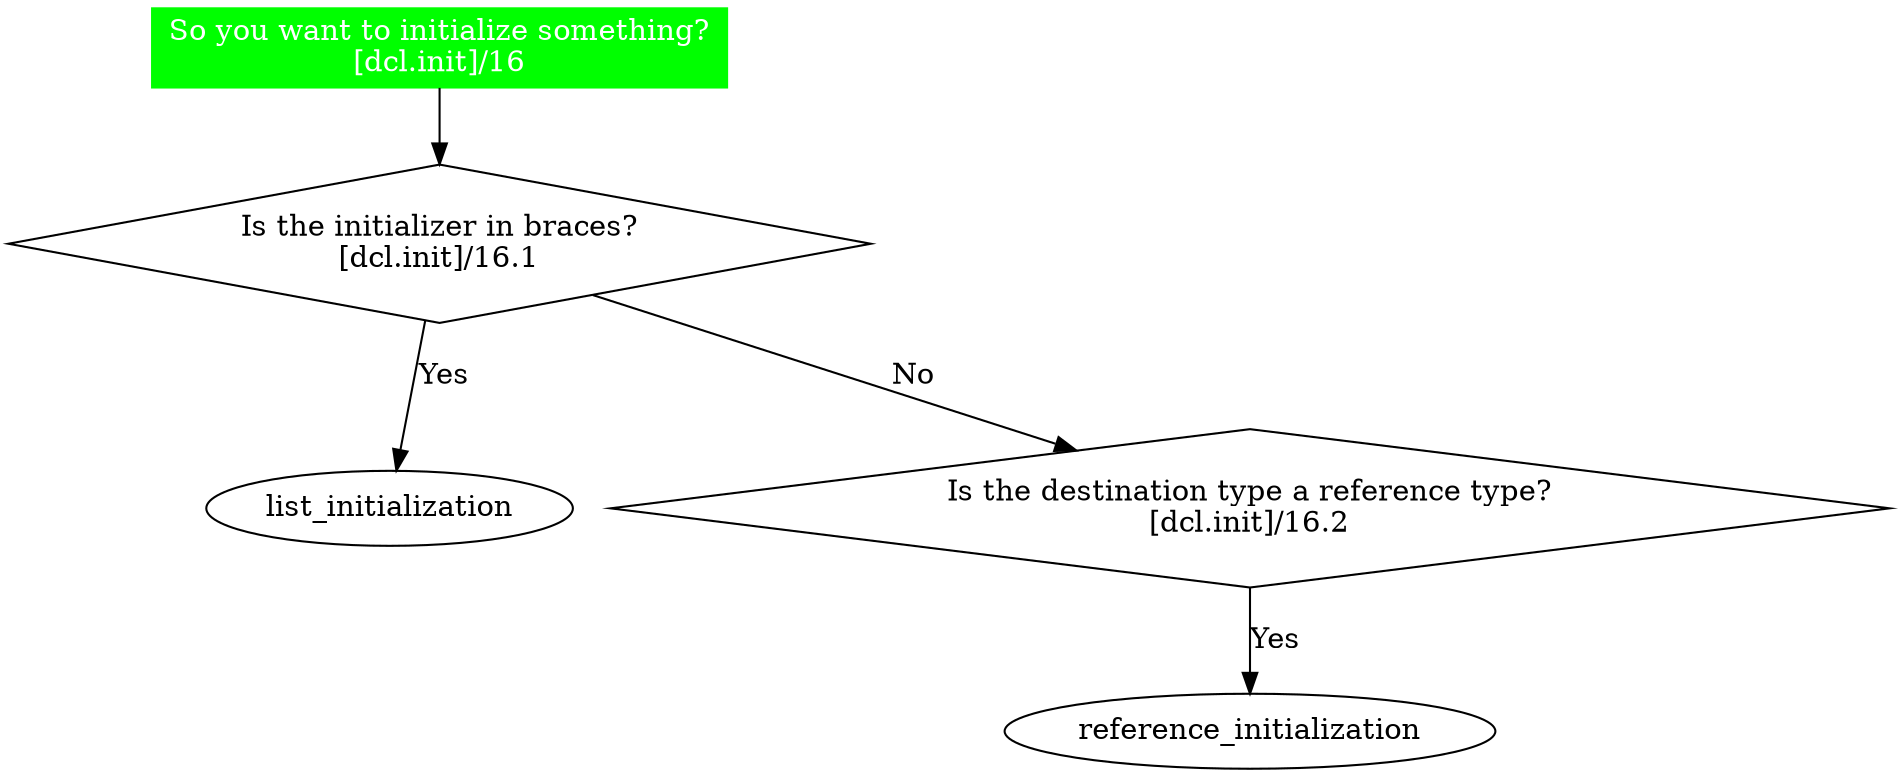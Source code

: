 digraph initialization {
    start [label="So you want to initialize something?\n[dcl.init]/16", style=filled, fillcolor=green, shape=box, color=green, fontcolor=white]
    start -> is_braced
    is_braced [label="Is the initializer in braces?\n[dcl.init]/16.1", shape=diamond]
    is_braced -> list_initialization [label="Yes"]
    is_braced -> is_dest_reference [label="No"]
    is_dest_reference [label="Is the destination type a reference type?\n[dcl.init]/16.2", shape=diamond]
    is_dest_reference -> reference_initialization [label="Yes"]
}
